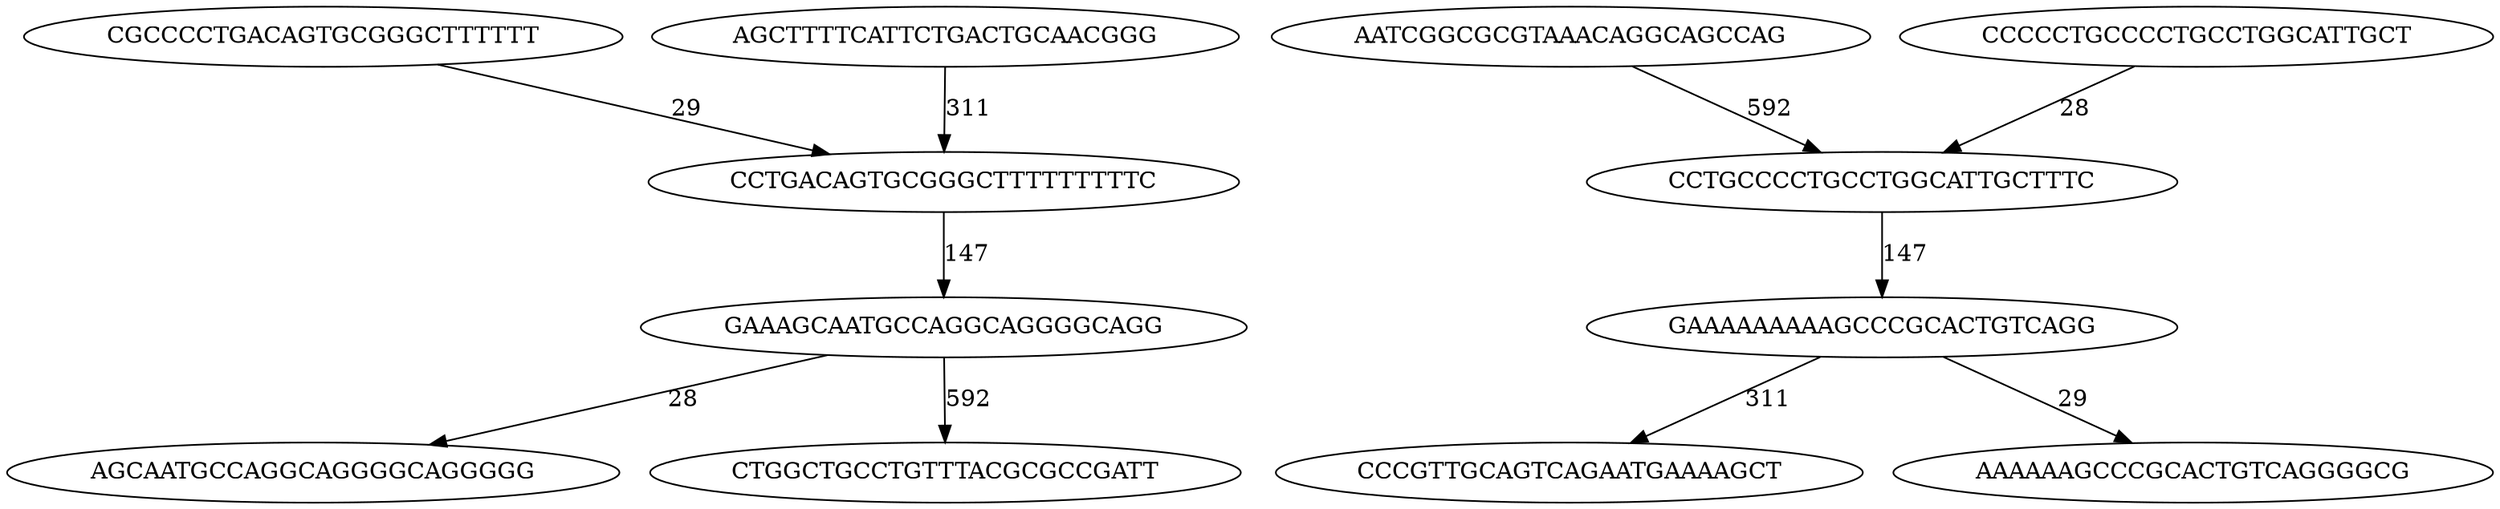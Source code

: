 digraph G {
	CGCCCCTGACAGTGCGGGCTTTTTT -> CCTGACAGTGCGGGCTTTTTTTTTC [label="29"];
	AATCGGCGCGTAAACAGGCAGCCAG -> CCTGCCCCTGCCTGGCATTGCTTTC [label="592"];
	CCCCCTGCCCCTGCCTGGCATTGCT -> CCTGCCCCTGCCTGGCATTGCTTTC [label="28"];
	GAAAAAAAAAGCCCGCACTGTCAGG -> CCCGTTGCAGTCAGAATGAAAAGCT [label="311"];
	GAAAAAAAAAGCCCGCACTGTCAGG -> AAAAAAGCCCGCACTGTCAGGGGCG [label="29"];
	CCTGCCCCTGCCTGGCATTGCTTTC -> GAAAAAAAAAGCCCGCACTGTCAGG [label="147"];
	CCTGACAGTGCGGGCTTTTTTTTTC -> GAAAGCAATGCCAGGCAGGGGCAGG [label="147"];
	GAAAGCAATGCCAGGCAGGGGCAGG -> AGCAATGCCAGGCAGGGGCAGGGGG [label="28"];
	GAAAGCAATGCCAGGCAGGGGCAGG -> CTGGCTGCCTGTTTACGCGCCGATT [label="592"];
	AGCTTTTCATTCTGACTGCAACGGG -> CCTGACAGTGCGGGCTTTTTTTTTC [label="311"];
}
